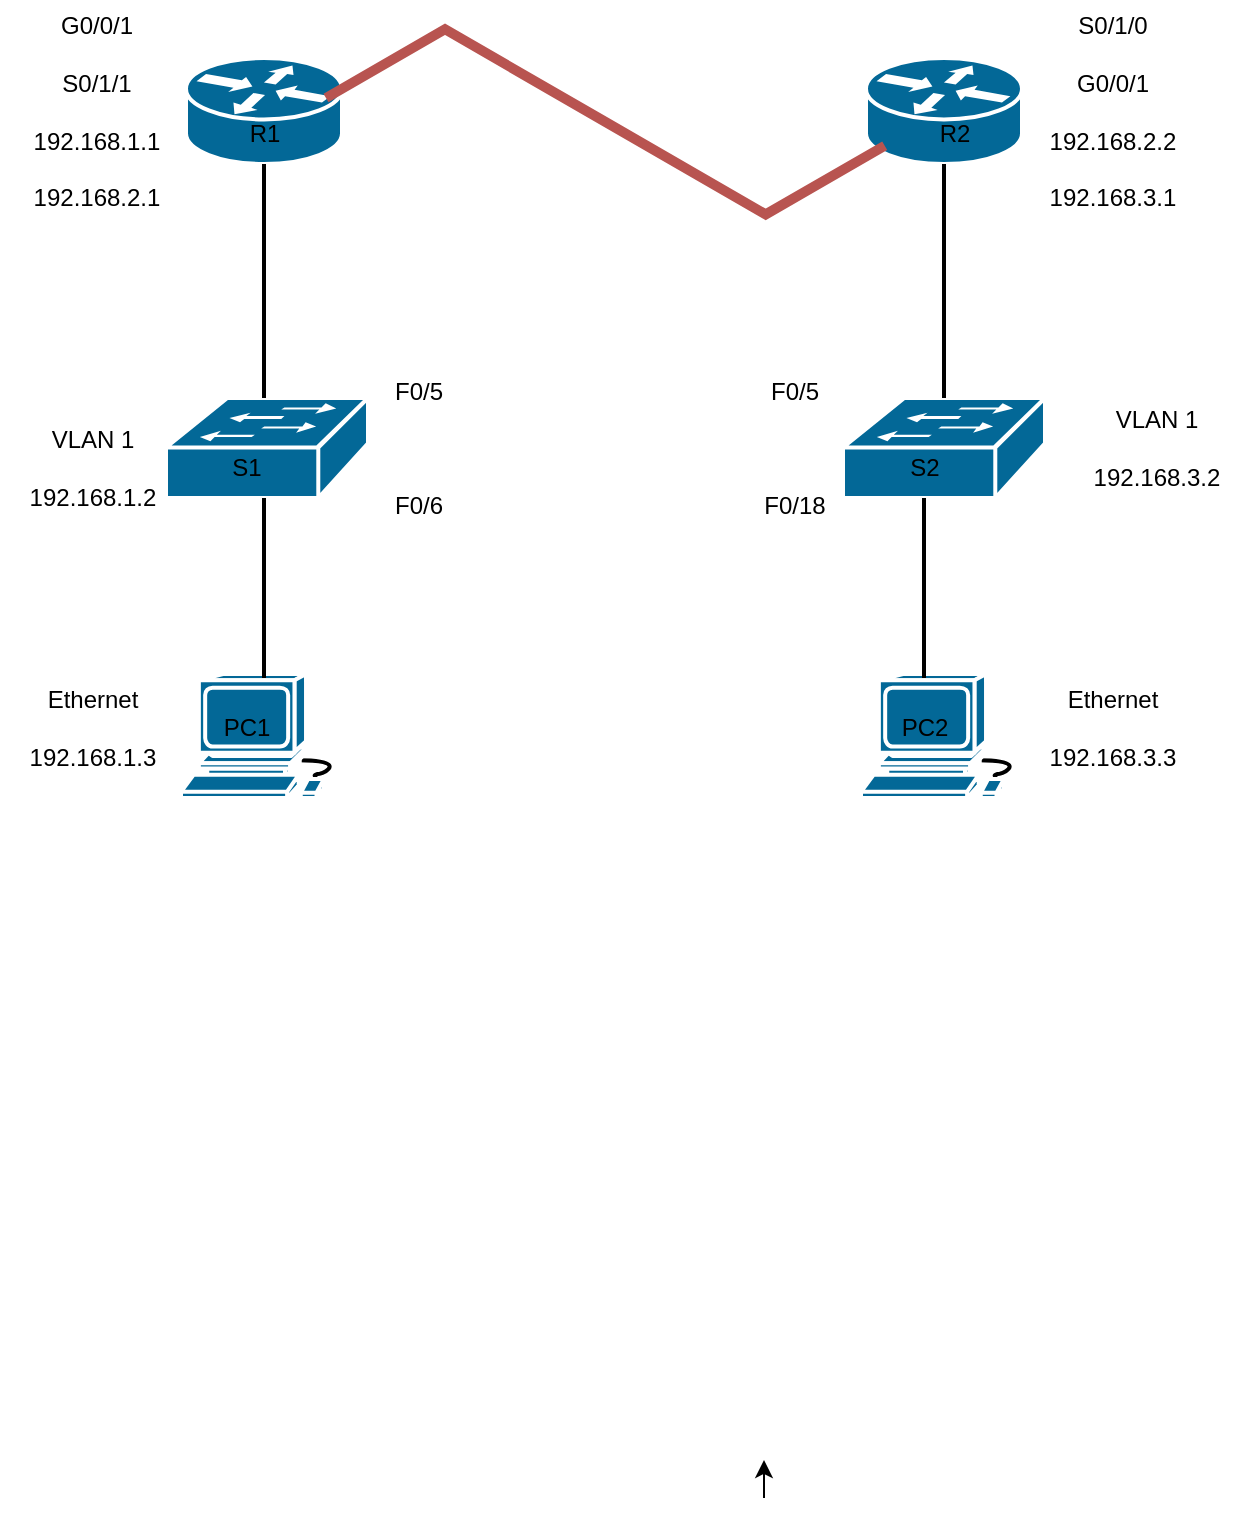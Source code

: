 <mxfile version="22.0.4" type="github">
  <diagram name="Page-1" id="iI3vxlhgTOdM8rAlyuLw">
    <mxGraphModel dx="1194" dy="713" grid="1" gridSize="10" guides="1" tooltips="1" connect="1" arrows="1" fold="1" page="1" pageScale="1" pageWidth="850" pageHeight="1100" math="0" shadow="0">
      <root>
        <mxCell id="0" />
        <mxCell id="1" parent="0" />
        <mxCell id="IWyl7pEAde-8dPMzAs44-1" value="" style="shape=mxgraph.cisco.routers.router;sketch=0;html=1;pointerEvents=1;dashed=0;fillColor=#036897;strokeColor=#ffffff;strokeWidth=2;verticalLabelPosition=bottom;verticalAlign=top;align=center;outlineConnect=0;" vertex="1" parent="1">
          <mxGeometry x="120" y="180" width="78" height="53" as="geometry" />
        </mxCell>
        <mxCell id="IWyl7pEAde-8dPMzAs44-2" value="" style="shape=mxgraph.cisco.routers.router;sketch=0;html=1;pointerEvents=1;dashed=0;fillColor=#036897;strokeColor=#ffffff;strokeWidth=2;verticalLabelPosition=bottom;verticalAlign=top;align=center;outlineConnect=0;" vertex="1" parent="1">
          <mxGeometry x="460" y="180" width="78" height="53" as="geometry" />
        </mxCell>
        <mxCell id="IWyl7pEAde-8dPMzAs44-3" value="" style="shape=mxgraph.cisco.switches.workgroup_switch;sketch=0;html=1;pointerEvents=1;dashed=0;fillColor=#036897;strokeColor=#ffffff;strokeWidth=2;verticalLabelPosition=bottom;verticalAlign=top;align=center;outlineConnect=0;" vertex="1" parent="1">
          <mxGeometry x="110" y="350" width="101" height="50" as="geometry" />
        </mxCell>
        <mxCell id="IWyl7pEAde-8dPMzAs44-4" value="" style="shape=mxgraph.cisco.switches.workgroup_switch;sketch=0;html=1;pointerEvents=1;dashed=0;fillColor=#036897;strokeColor=#ffffff;strokeWidth=2;verticalLabelPosition=bottom;verticalAlign=top;align=center;outlineConnect=0;" vertex="1" parent="1">
          <mxGeometry x="448.5" y="350" width="101" height="50" as="geometry" />
        </mxCell>
        <mxCell id="IWyl7pEAde-8dPMzAs44-5" value="" style="shape=mxgraph.cisco.computers_and_peripherals.workstation;sketch=0;html=1;pointerEvents=1;dashed=0;fillColor=#036897;strokeColor=#ffffff;strokeWidth=2;verticalLabelPosition=bottom;verticalAlign=top;align=center;outlineConnect=0;" vertex="1" parent="1">
          <mxGeometry x="117.5" y="488" width="83" height="62" as="geometry" />
        </mxCell>
        <mxCell id="IWyl7pEAde-8dPMzAs44-6" value="" style="shape=mxgraph.cisco.computers_and_peripherals.workstation;sketch=0;html=1;pointerEvents=1;dashed=0;fillColor=#036897;strokeColor=#ffffff;strokeWidth=2;verticalLabelPosition=bottom;verticalAlign=top;align=center;outlineConnect=0;" vertex="1" parent="1">
          <mxGeometry x="457.5" y="488" width="83" height="62" as="geometry" />
        </mxCell>
        <mxCell id="IWyl7pEAde-8dPMzAs44-7" value="" style="edgeStyle=isometricEdgeStyle;endArrow=none;html=1;rounded=0;entryX=0.12;entryY=0.9;entryDx=0;entryDy=0;entryPerimeter=0;fillColor=#f8cecc;strokeColor=#b85450;strokeWidth=5;" edge="1" parent="1">
          <mxGeometry width="50" height="100" relative="1" as="geometry">
            <mxPoint x="190" y="200" as="sourcePoint" />
            <mxPoint x="469.36" y="223.86" as="targetPoint" />
          </mxGeometry>
        </mxCell>
        <mxCell id="IWyl7pEAde-8dPMzAs44-8" value="" style="line;strokeWidth=2;direction=south;html=1;" vertex="1" parent="1">
          <mxGeometry x="494" y="233" width="10" height="117" as="geometry" />
        </mxCell>
        <mxCell id="IWyl7pEAde-8dPMzAs44-9" value="" style="line;strokeWidth=2;direction=south;html=1;" vertex="1" parent="1">
          <mxGeometry x="484" y="400" width="10" height="90" as="geometry" />
        </mxCell>
        <mxCell id="IWyl7pEAde-8dPMzAs44-10" value="" style="line;strokeWidth=2;direction=south;html=1;" vertex="1" parent="1">
          <mxGeometry x="154" y="233" width="10" height="117" as="geometry" />
        </mxCell>
        <mxCell id="IWyl7pEAde-8dPMzAs44-11" value="" style="line;strokeWidth=2;direction=south;html=1;" vertex="1" parent="1">
          <mxGeometry x="154" y="400" width="10" height="90" as="geometry" />
        </mxCell>
        <mxCell id="IWyl7pEAde-8dPMzAs44-12" value="R1" style="text;html=1;align=center;verticalAlign=middle;resizable=0;points=[];autosize=1;strokeColor=none;fillColor=none;" vertex="1" parent="1">
          <mxGeometry x="139" y="203" width="40" height="30" as="geometry" />
        </mxCell>
        <mxCell id="IWyl7pEAde-8dPMzAs44-13" value="R2" style="text;html=1;align=center;verticalAlign=middle;resizable=0;points=[];autosize=1;strokeColor=none;fillColor=none;" vertex="1" parent="1">
          <mxGeometry x="484" y="203" width="40" height="30" as="geometry" />
        </mxCell>
        <mxCell id="IWyl7pEAde-8dPMzAs44-14" value="S1" style="text;html=1;align=center;verticalAlign=middle;resizable=0;points=[];autosize=1;strokeColor=none;fillColor=none;" vertex="1" parent="1">
          <mxGeometry x="130" y="370" width="40" height="30" as="geometry" />
        </mxCell>
        <mxCell id="IWyl7pEAde-8dPMzAs44-15" value="S2" style="text;html=1;align=center;verticalAlign=middle;resizable=0;points=[];autosize=1;strokeColor=none;fillColor=none;" vertex="1" parent="1">
          <mxGeometry x="469" y="370" width="40" height="30" as="geometry" />
        </mxCell>
        <mxCell id="IWyl7pEAde-8dPMzAs44-16" value="PC1" style="text;html=1;align=center;verticalAlign=middle;resizable=0;points=[];autosize=1;strokeColor=none;fillColor=none;" vertex="1" parent="1">
          <mxGeometry x="125" y="500" width="50" height="30" as="geometry" />
        </mxCell>
        <mxCell id="IWyl7pEAde-8dPMzAs44-17" value="PC2" style="text;html=1;align=center;verticalAlign=middle;resizable=0;points=[];autosize=1;strokeColor=none;fillColor=none;" vertex="1" parent="1">
          <mxGeometry x="464" y="500" width="50" height="30" as="geometry" />
        </mxCell>
        <mxCell id="IWyl7pEAde-8dPMzAs44-32" style="edgeStyle=orthogonalEdgeStyle;rounded=0;orthogonalLoop=1;jettySize=auto;html=1;" edge="1" parent="1">
          <mxGeometry relative="1" as="geometry">
            <mxPoint x="409" y="881" as="targetPoint" />
            <mxPoint x="409" y="900" as="sourcePoint" />
          </mxGeometry>
        </mxCell>
        <mxCell id="IWyl7pEAde-8dPMzAs44-33" value="G0/0/1&lt;br&gt;&lt;br&gt;S0/1/1&lt;br&gt;&lt;br&gt;192.168.1.1&lt;br&gt;&lt;br&gt;192.168.2.1" style="text;html=1;align=center;verticalAlign=middle;resizable=0;points=[];autosize=1;strokeColor=none;fillColor=none;" vertex="1" parent="1">
          <mxGeometry x="30" y="151.5" width="90" height="110" as="geometry" />
        </mxCell>
        <mxCell id="IWyl7pEAde-8dPMzAs44-34" value="VLAN 1&lt;br&gt;&lt;br&gt;192.168.1.2" style="text;html=1;align=center;verticalAlign=middle;resizable=0;points=[];autosize=1;strokeColor=none;fillColor=none;" vertex="1" parent="1">
          <mxGeometry x="27.5" y="355" width="90" height="60" as="geometry" />
        </mxCell>
        <mxCell id="IWyl7pEAde-8dPMzAs44-35" value="Ethernet&lt;br&gt;&lt;br&gt;192.168.1.3" style="text;html=1;align=center;verticalAlign=middle;resizable=0;points=[];autosize=1;strokeColor=none;fillColor=none;" vertex="1" parent="1">
          <mxGeometry x="27.5" y="485" width="90" height="60" as="geometry" />
        </mxCell>
        <mxCell id="IWyl7pEAde-8dPMzAs44-36" value="S0/1/0&lt;br&gt;&lt;br&gt;G0/0/1&lt;br&gt;&lt;br&gt;192.168.2.2&lt;br&gt;&lt;br&gt;192.168.3.1" style="text;html=1;align=center;verticalAlign=middle;resizable=0;points=[];autosize=1;strokeColor=none;fillColor=none;" vertex="1" parent="1">
          <mxGeometry x="538" y="151.5" width="90" height="110" as="geometry" />
        </mxCell>
        <mxCell id="IWyl7pEAde-8dPMzAs44-37" value="VLAN 1&lt;br&gt;&lt;br&gt;192.168.3.2" style="text;html=1;align=center;verticalAlign=middle;resizable=0;points=[];autosize=1;strokeColor=none;fillColor=none;" vertex="1" parent="1">
          <mxGeometry x="560" y="345" width="90" height="60" as="geometry" />
        </mxCell>
        <mxCell id="IWyl7pEAde-8dPMzAs44-38" value="Ethernet&lt;br&gt;&lt;br&gt;192.168.3.3&lt;br&gt;" style="text;html=1;align=center;verticalAlign=middle;resizable=0;points=[];autosize=1;strokeColor=none;fillColor=none;" vertex="1" parent="1">
          <mxGeometry x="538" y="485" width="90" height="60" as="geometry" />
        </mxCell>
        <mxCell id="IWyl7pEAde-8dPMzAs44-39" value="F0/5&lt;br&gt;&lt;br&gt;&lt;br&gt;&lt;br&gt;F0/6" style="text;html=1;align=center;verticalAlign=middle;resizable=0;points=[];autosize=1;strokeColor=none;fillColor=none;" vertex="1" parent="1">
          <mxGeometry x="211" y="330" width="50" height="90" as="geometry" />
        </mxCell>
        <mxCell id="IWyl7pEAde-8dPMzAs44-40" value="F0/5&lt;br&gt;&lt;br&gt;&lt;br&gt;&lt;br&gt;F0/18" style="text;html=1;align=center;verticalAlign=middle;resizable=0;points=[];autosize=1;strokeColor=none;fillColor=none;" vertex="1" parent="1">
          <mxGeometry x="398.5" y="330" width="50" height="90" as="geometry" />
        </mxCell>
      </root>
    </mxGraphModel>
  </diagram>
</mxfile>
